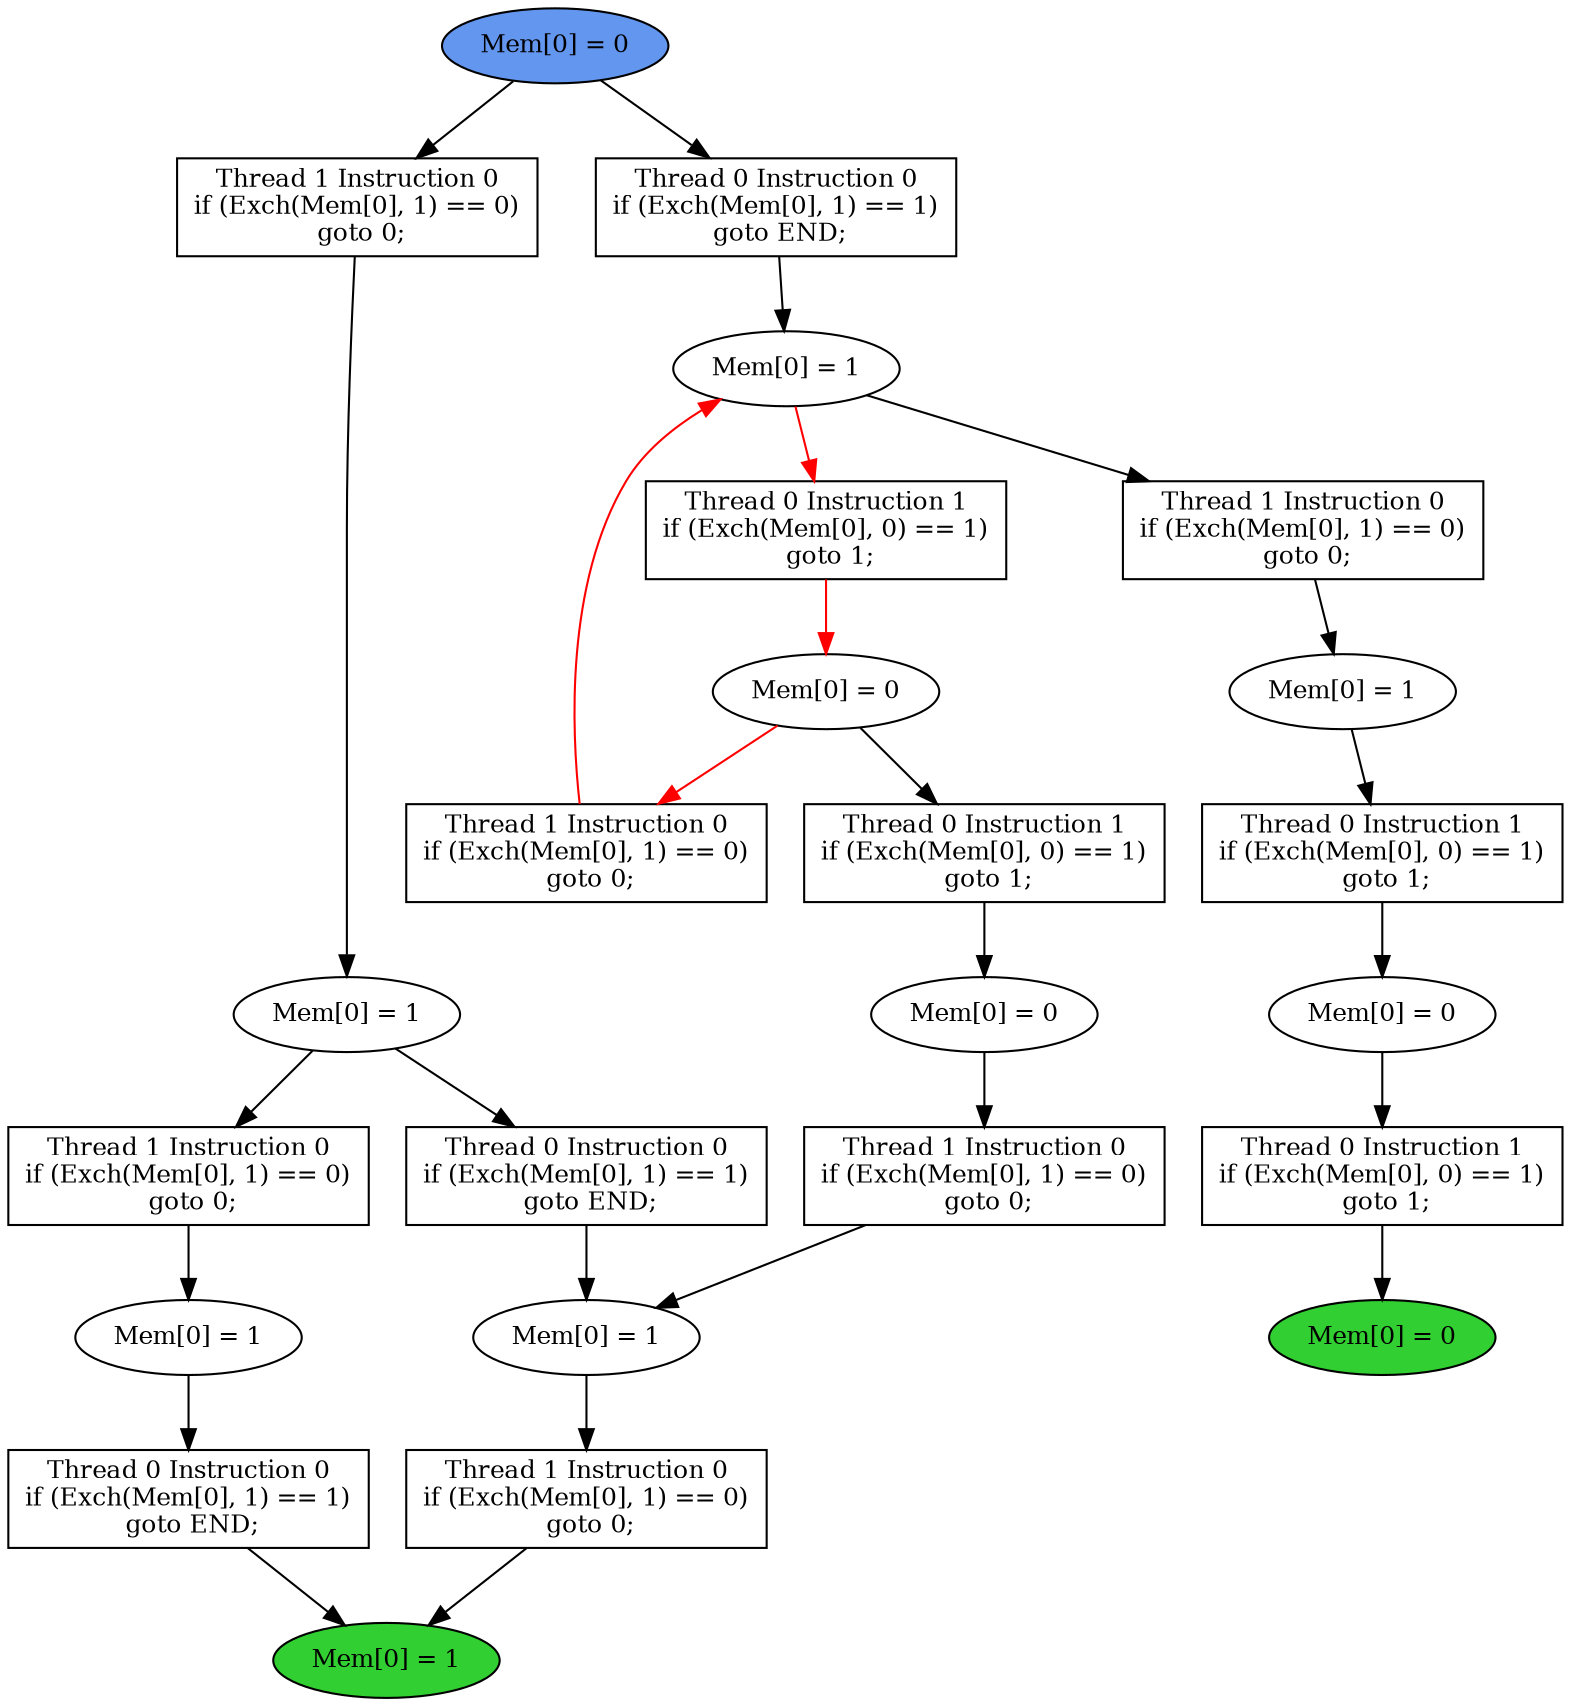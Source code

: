 digraph "graph" {
graph [fontsize=12]
node [fontsize=12]
edge [fontsize=12]
rankdir=TB;
"N21" -> "N20" [uuid = "<A0, END1>", color = "#000000", fontcolor = "#ffffff", style = "solid", label = "", dir = "forward", weight = "1"]
"N23" -> "N22" [uuid = "<A1, S7>", color = "#000000", fontcolor = "#ffffff", style = "solid", label = "", dir = "forward", weight = "1"]
"N19" -> "N18" [uuid = "<A2, S1>", color = "#000000", fontcolor = "#ffffff", style = "solid", label = "", dir = "forward", weight = "1"]
"N25" -> "N24" [uuid = "<A3, S0>", color = "#000000", fontcolor = "#ffffff", style = "solid", label = "", dir = "forward", weight = "1"]
"N32" -> "N29" [uuid = "<A4, S4>", color = "#ff0000", fontcolor = "#ffffff", style = "solid", label = "", dir = "back", weight = "1"]
"N13" -> "N12" [uuid = "<A5, S6>", color = "#000000", fontcolor = "#ffffff", style = "solid", label = "", dir = "forward", weight = "1"]
"N31" -> "N30" [uuid = "<A6, S5>", color = "#ff0000", fontcolor = "#ffffff", style = "solid", label = "", dir = "forward", weight = "1"]
"N15" -> "N8" [uuid = "<A7, END0>", color = "#000000", fontcolor = "#ffffff", style = "solid", label = "", dir = "forward", weight = "1"]
"N33" -> "N32" [uuid = "<A8, S4>", color = "#000000", fontcolor = "#ffffff", style = "solid", label = "", dir = "forward", weight = "1"]
"N14" -> "N10" [uuid = "<A9, S3>", color = "#000000", fontcolor = "#ffffff", style = "solid", label = "", dir = "forward", weight = "1"]
"N9" -> "N8" [uuid = "<A10, END0>", color = "#000000", fontcolor = "#ffffff", style = "solid", label = "", dir = "forward", weight = "1"]
"N11" -> "N10" [uuid = "<A11, S3>", color = "#000000", fontcolor = "#ffffff", style = "solid", label = "", dir = "forward", weight = "1"]
"N17" -> "N16" [uuid = "<A12, S2>", color = "#000000", fontcolor = "#ffffff", style = "solid", label = "", dir = "forward", weight = "1"]
"N22" -> "N21" [uuid = "<A0, S7>", color = "#000000", fontcolor = "#ffffff", style = "solid", label = "", dir = "forward", weight = "1"]
"N24" -> "N23" [uuid = "<A1, S0>", color = "#000000", fontcolor = "#ffffff", style = "solid", label = "", dir = "forward", weight = "1"]
"N34" -> "N19" [uuid = "<A2, START$0>", color = "#000000", fontcolor = "#ffffff", style = "solid", label = "", dir = "forward", weight = "1"]
"N32" -> "N25" [uuid = "<A3, S4>", color = "#000000", fontcolor = "#ffffff", style = "solid", label = "", dir = "forward", weight = "1"]
"N30" -> "N29" [uuid = "<A4, S5>", color = "#ff0000", fontcolor = "#ffffff", style = "solid", label = "", dir = "forward", weight = "1"]
"N30" -> "N13" [uuid = "<A5, S5>", color = "#000000", fontcolor = "#ffffff", style = "solid", label = "", dir = "forward", weight = "1"]
"N32" -> "N31" [uuid = "<A6, S4>", color = "#ff0000", fontcolor = "#ffffff", style = "solid", label = "", dir = "forward", weight = "1"]
"N16" -> "N15" [uuid = "<A7, S2>", color = "#000000", fontcolor = "#ffffff", style = "solid", label = "", dir = "forward", weight = "1"]
"N34" -> "N33" [uuid = "<A8, START$0>", color = "#000000", fontcolor = "#ffffff", style = "solid", label = "", dir = "forward", weight = "1"]
"N18" -> "N14" [uuid = "<A9, S1>", color = "#000000", fontcolor = "#ffffff", style = "solid", label = "", dir = "forward", weight = "1"]
"N10" -> "N9" [uuid = "<A10, S3>", color = "#000000", fontcolor = "#ffffff", style = "solid", label = "", dir = "forward", weight = "1"]
"N12" -> "N11" [uuid = "<A11, S6>", color = "#000000", fontcolor = "#ffffff", style = "solid", label = "", dir = "forward", weight = "1"]
"N18" -> "N17" [uuid = "<A12, S1>", color = "#000000", fontcolor = "#ffffff", style = "solid", label = "", dir = "forward", weight = "1"]
"N8" [uuid="END0", label="Mem[0] = 1", fillcolor = "#31cf31", fontcolor = "#000000", shape = "ellipse", style = "filled, solid"]
"N9" [uuid="A10", label="Thread 1 Instruction 0
if (Exch(Mem[0], 1) == 0)
 goto 0;", fillcolor = "#ffffff", fontcolor = "#000000", shape = "box", style = "filled, solid"]
"N10" [uuid="S3", label="Mem[0] = 1", fillcolor = "#ffffff", fontcolor = "#000000", shape = "ellipse", style = "filled, solid"]
"N11" [uuid="A11", label="Thread 1 Instruction 0
if (Exch(Mem[0], 1) == 0)
 goto 0;", fillcolor = "#ffffff", fontcolor = "#000000", shape = "box", style = "filled, solid"]
"N12" [uuid="S6", label="Mem[0] = 0", fillcolor = "#ffffff", fontcolor = "#000000", shape = "ellipse", style = "filled, solid"]
"N13" [uuid="A5", label="Thread 0 Instruction 1
if (Exch(Mem[0], 0) == 1)
 goto 1;", fillcolor = "#ffffff", fontcolor = "#000000", shape = "box", style = "filled, solid"]
"N14" [uuid="A9", label="Thread 0 Instruction 0
if (Exch(Mem[0], 1) == 1)
 goto END;", fillcolor = "#ffffff", fontcolor = "#000000", shape = "box", style = "filled, solid"]
"N15" [uuid="A7", label="Thread 0 Instruction 0
if (Exch(Mem[0], 1) == 1)
 goto END;", fillcolor = "#ffffff", fontcolor = "#000000", shape = "box", style = "filled, solid"]
"N16" [uuid="S2", label="Mem[0] = 1", fillcolor = "#ffffff", fontcolor = "#000000", shape = "ellipse", style = "filled, solid"]
"N17" [uuid="A12", label="Thread 1 Instruction 0
if (Exch(Mem[0], 1) == 0)
 goto 0;", fillcolor = "#ffffff", fontcolor = "#000000", shape = "box", style = "filled, solid"]
"N18" [uuid="S1", label="Mem[0] = 1", fillcolor = "#ffffff", fontcolor = "#000000", shape = "ellipse", style = "filled, solid"]
"N19" [uuid="A2", label="Thread 1 Instruction 0
if (Exch(Mem[0], 1) == 0)
 goto 0;", fillcolor = "#ffffff", fontcolor = "#000000", shape = "box", style = "filled, solid"]
"N20" [uuid="END1", label="Mem[0] = 0", fillcolor = "#31cf31", fontcolor = "#000000", shape = "ellipse", style = "filled, solid"]
"N21" [uuid="A0", label="Thread 0 Instruction 1
if (Exch(Mem[0], 0) == 1)
 goto 1;", fillcolor = "#ffffff", fontcolor = "#000000", shape = "box", style = "filled, solid"]
"N22" [uuid="S7", label="Mem[0] = 0", fillcolor = "#ffffff", fontcolor = "#000000", shape = "ellipse", style = "filled, solid"]
"N23" [uuid="A1", label="Thread 0 Instruction 1
if (Exch(Mem[0], 0) == 1)
 goto 1;", fillcolor = "#ffffff", fontcolor = "#000000", shape = "box", style = "filled, solid"]
"N24" [uuid="S0", label="Mem[0] = 1", fillcolor = "#ffffff", fontcolor = "#000000", shape = "ellipse", style = "filled, solid"]
"N25" [uuid="A3", label="Thread 1 Instruction 0
if (Exch(Mem[0], 1) == 0)
 goto 0;", fillcolor = "#ffffff", fontcolor = "#000000", shape = "box", style = "filled, solid"]
"N29" [uuid="A4", label="Thread 1 Instruction 0
if (Exch(Mem[0], 1) == 0)
 goto 0;", fillcolor = "#ffffff", fontcolor = "#000000", shape = "box", style = "filled, solid"]
"N30" [uuid="S5", label="Mem[0] = 0", fillcolor = "#ffffff", fontcolor = "#000000", shape = "ellipse", style = "filled, solid"]
"N31" [uuid="A6", label="Thread 0 Instruction 1
if (Exch(Mem[0], 0) == 1)
 goto 1;", fillcolor = "#ffffff", fontcolor = "#000000", shape = "box", style = "filled, solid"]
"N32" [uuid="S4", label="Mem[0] = 1", fillcolor = "#ffffff", fontcolor = "#000000", shape = "ellipse", style = "filled, solid"]
"N33" [uuid="A8", label="Thread 0 Instruction 0
if (Exch(Mem[0], 1) == 1)
 goto END;", fillcolor = "#ffffff", fontcolor = "#000000", shape = "box", style = "filled, solid"]
"N34" [uuid="START$0", label="Mem[0] = 0", fillcolor = "#6396ef", fontcolor = "#000000", shape = "ellipse", style = "filled, solid"]
}